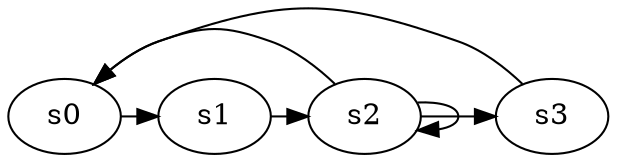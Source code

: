 digraph game_0574_cycle_4 {
    s0 [name="s0", player=0, target=1];
    s1 [name="s1", player=1, target=1];
    s2 [name="s2", player=1];
    s3 [name="s3", player=1];

    s0 -> s1 [constraint="time == 0 || time == 8 || time == 9 || time == 10 || time == 19 || time == 20"];
    s1 -> s2 [constraint="time == 13 || time == 14 || time == 17 || time == 18"];
    s2 -> s3 [constraint="time % 4 == 1"];
    s3 -> s0 [constraint="!(time % 3 == 0)"];
    s2 -> s2 [constraint="time % 3 == 0"];
    s2 -> s0 [constraint="time == 5"];
}
